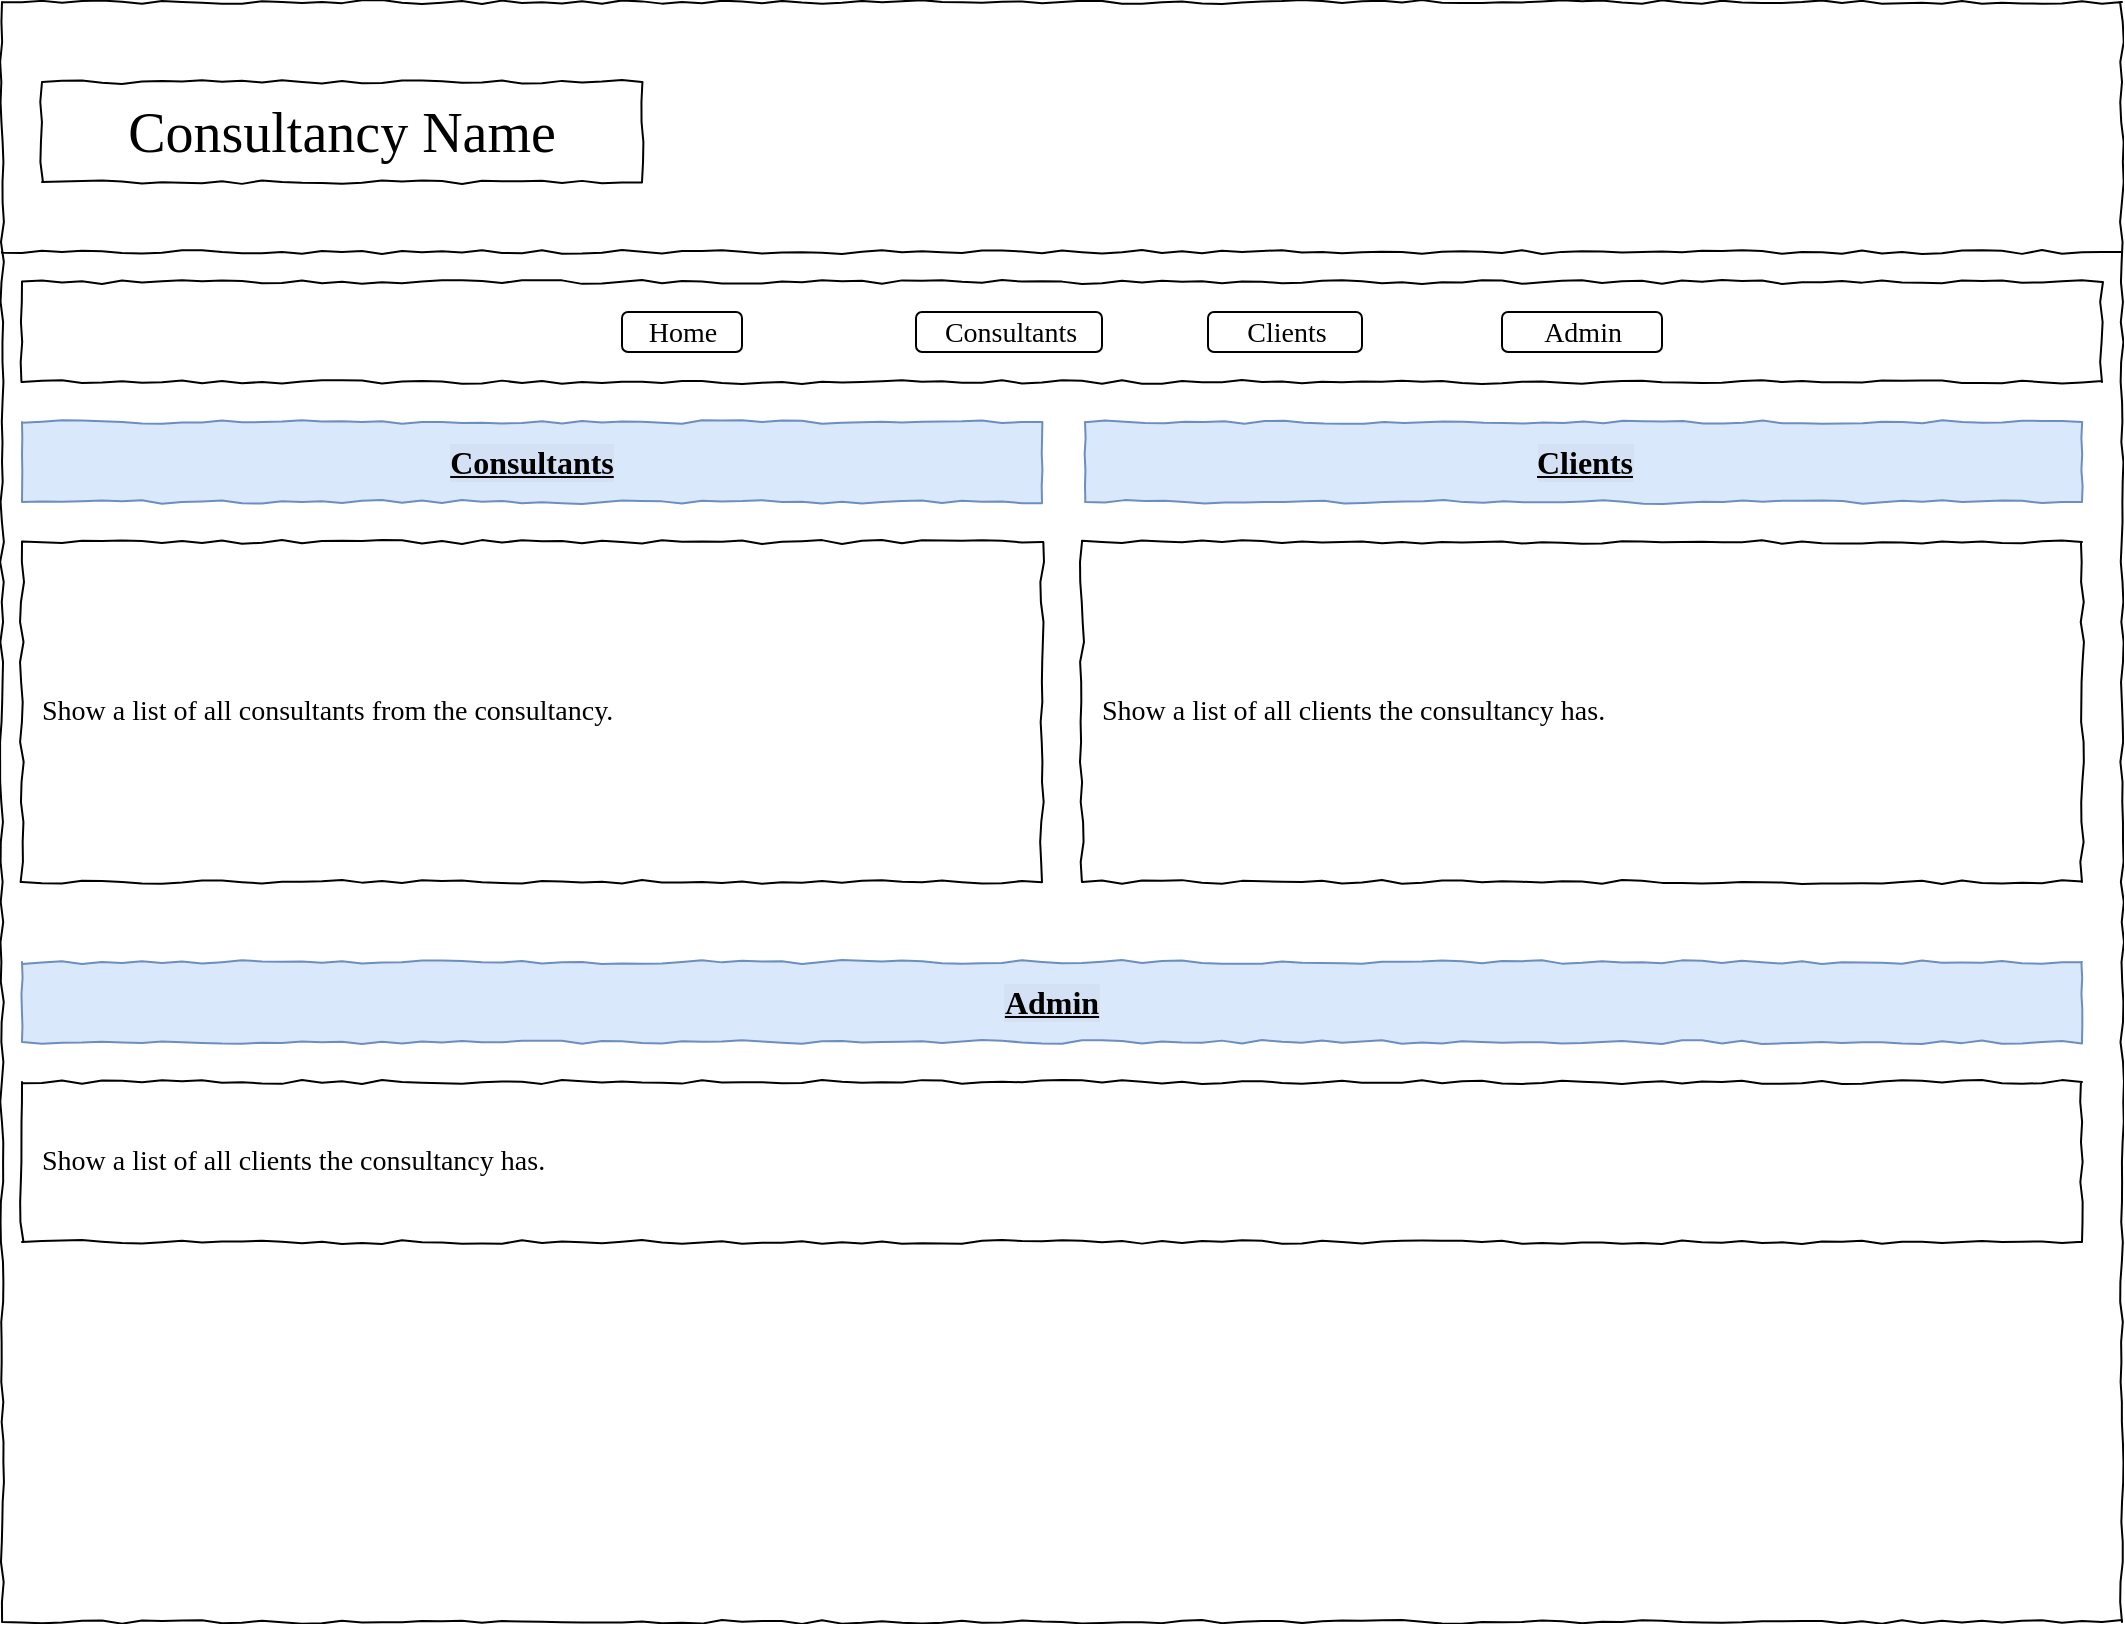 <mxfile version="14.4.9" type="device" pages="4"><diagram name="Home" id="03018318-947c-dd8e-b7a3-06fadd420f32"><mxGraphModel dx="1351" dy="841" grid="1" gridSize="10" guides="1" tooltips="1" connect="1" arrows="1" fold="1" page="1" pageScale="1" pageWidth="1100" pageHeight="850" background="#ffffff" math="0" shadow="0"><root><mxCell id="0"/><mxCell id="1" parent="0"/><mxCell id="677b7b8949515195-1" value="" style="whiteSpace=wrap;html=1;rounded=0;shadow=0;labelBackgroundColor=none;strokeColor=#000000;strokeWidth=1;fillColor=none;fontFamily=Verdana;fontSize=12;fontColor=#000000;align=center;comic=1;" parent="1" vertex="1"><mxGeometry x="20" y="20" width="1060" height="810" as="geometry"/></mxCell><mxCell id="677b7b8949515195-2" value="Consultancy Name" style="whiteSpace=wrap;html=1;rounded=0;shadow=0;labelBackgroundColor=none;strokeWidth=1;fontFamily=Verdana;fontSize=28;align=center;comic=1;" parent="1" vertex="1"><mxGeometry x="40" y="60" width="300" height="50" as="geometry"/></mxCell><mxCell id="677b7b8949515195-9" value="" style="line;strokeWidth=1;html=1;rounded=0;shadow=0;labelBackgroundColor=none;fillColor=none;fontFamily=Verdana;fontSize=14;fontColor=#000000;align=center;comic=1;" parent="1" vertex="1"><mxGeometry x="20" y="140" width="1060" height="10" as="geometry"/></mxCell><mxCell id="677b7b8949515195-10" value="" style="whiteSpace=wrap;html=1;rounded=0;shadow=0;labelBackgroundColor=none;strokeWidth=1;fillColor=none;fontFamily=Verdana;fontSize=12;align=center;comic=1;" parent="1" vertex="1"><mxGeometry x="30" y="160" width="1040" height="50" as="geometry"/></mxCell><mxCell id="677b7b8949515195-11" value="Home" style="text;html=1;points=[];align=center;verticalAlign=top;spacingTop=-4;fontSize=14;fontFamily=Verdana;rounded=1;strokeColor=#000000;" parent="1" vertex="1"><mxGeometry x="330" y="175" width="60" height="20" as="geometry"/></mxCell><mxCell id="677b7b8949515195-12" value="Consultants" style="text;html=1;points=[];align=center;verticalAlign=top;spacingTop=-4;fontSize=14;fontFamily=Verdana;rounded=1;strokeColor=#000000;" parent="1" vertex="1"><mxGeometry x="477" y="175" width="93" height="20" as="geometry"/></mxCell><mxCell id="677b7b8949515195-13" value="Clients" style="text;html=1;points=[];align=center;verticalAlign=top;spacingTop=-4;fontSize=14;fontFamily=Verdana;rounded=1;strokeColor=#000000;" parent="1" vertex="1"><mxGeometry x="623" y="175" width="77" height="20" as="geometry"/></mxCell><mxCell id="677b7b8949515195-14" value="Admin" style="text;html=1;points=[];align=center;verticalAlign=top;spacingTop=-4;fontSize=14;fontFamily=Verdana;rounded=1;strokeColor=#000000;" parent="1" vertex="1"><mxGeometry x="770" y="175" width="80" height="20" as="geometry"/></mxCell><mxCell id="Cu94C7haegYUh5qhPoL_-1" value="&lt;div style=&quot;font-size: 14px;&quot;&gt;&lt;span style=&quot;font-size: 14px&quot;&gt;Show a list of all consultants from the consultancy.&lt;/span&gt;&lt;/div&gt;" style="whiteSpace=wrap;html=1;rounded=0;shadow=0;labelBackgroundColor=none;strokeWidth=1;fillColor=none;fontFamily=Verdana;fontSize=14;align=left;verticalAlign=middle;spacing=10;comic=1;" vertex="1" parent="1"><mxGeometry x="30" y="290" width="510" height="170" as="geometry"/></mxCell><mxCell id="Cu94C7haegYUh5qhPoL_-2" value="&lt;div style=&quot;text-align: justify ; font-size: 16px&quot;&gt;Consultants&lt;/div&gt;" style="whiteSpace=wrap;html=1;rounded=0;shadow=0;labelBackgroundColor=#D4E1F5;strokeWidth=1;fillColor=#dae8fc;fontFamily=Verdana;fontSize=16;align=center;verticalAlign=middle;spacing=10;comic=1;fontStyle=5;strokeColor=#6c8ebf;" vertex="1" parent="1"><mxGeometry x="30" y="230" width="510" height="40" as="geometry"/></mxCell><mxCell id="6YjKScocniS8xy8GCHPm-1" value="&lt;div style=&quot;text-align: justify ; font-size: 16px&quot;&gt;Clients&lt;/div&gt;" style="whiteSpace=wrap;html=1;rounded=0;shadow=0;labelBackgroundColor=#D4E1F5;strokeWidth=1;fillColor=#dae8fc;fontFamily=Verdana;fontSize=16;align=center;verticalAlign=middle;spacing=10;comic=1;fontStyle=5;strokeColor=#6c8ebf;" vertex="1" parent="1"><mxGeometry x="561.5" y="230" width="498.5" height="40" as="geometry"/></mxCell><mxCell id="6YjKScocniS8xy8GCHPm-2" value="&lt;div style=&quot;font-size: 14px&quot;&gt;&lt;span style=&quot;font-size: 14px&quot;&gt;Show a list of all clients the consultancy has.&lt;/span&gt;&lt;/div&gt;" style="whiteSpace=wrap;html=1;rounded=0;shadow=0;labelBackgroundColor=none;strokeWidth=1;fillColor=none;fontFamily=Verdana;fontSize=14;align=left;verticalAlign=middle;spacing=10;comic=1;" vertex="1" parent="1"><mxGeometry x="560" y="290" width="500" height="170" as="geometry"/></mxCell><mxCell id="OzEfw0SXscme4z5o7hH3-1" value="&lt;div style=&quot;text-align: justify ; font-size: 16px&quot;&gt;Admin&lt;/div&gt;" style="whiteSpace=wrap;html=1;rounded=0;shadow=0;labelBackgroundColor=#D4E1F5;strokeWidth=1;fillColor=#dae8fc;fontFamily=Verdana;fontSize=16;align=center;verticalAlign=middle;spacing=10;comic=1;fontStyle=5;strokeColor=#6c8ebf;" vertex="1" parent="1"><mxGeometry x="30" y="500" width="1030" height="40" as="geometry"/></mxCell><mxCell id="OzEfw0SXscme4z5o7hH3-2" value="&lt;div style=&quot;font-size: 14px&quot;&gt;&lt;span style=&quot;font-size: 14px&quot;&gt;Show a list of all clients the consultancy has.&lt;/span&gt;&lt;/div&gt;" style="whiteSpace=wrap;html=1;rounded=0;shadow=0;labelBackgroundColor=none;strokeWidth=1;fillColor=none;fontFamily=Verdana;fontSize=14;align=left;verticalAlign=middle;spacing=10;comic=1;" vertex="1" parent="1"><mxGeometry x="30" y="560" width="1030" height="80" as="geometry"/></mxCell></root></mxGraphModel></diagram><diagram name="Consultants" id="TR7b4EdWroczCO0QRdHl"><mxGraphModel dx="1113" dy="693" grid="1" gridSize="10" guides="1" tooltips="1" connect="1" arrows="1" fold="1" page="1" pageScale="1" pageWidth="1100" pageHeight="850" background="#ffffff" math="0" shadow="0"><root><mxCell id="ig21zAJnsalI_mEk2WTA-0"/><mxCell id="ig21zAJnsalI_mEk2WTA-1" parent="ig21zAJnsalI_mEk2WTA-0"/><mxCell id="ig21zAJnsalI_mEk2WTA-2" value="" style="whiteSpace=wrap;html=1;rounded=0;shadow=0;labelBackgroundColor=none;strokeColor=#000000;strokeWidth=1;fillColor=none;fontFamily=Verdana;fontSize=12;fontColor=#000000;align=center;comic=1;" vertex="1" parent="ig21zAJnsalI_mEk2WTA-1"><mxGeometry x="20" y="20" width="1060" height="810" as="geometry"/></mxCell><mxCell id="ig21zAJnsalI_mEk2WTA-3" value="Consultancy Name" style="whiteSpace=wrap;html=1;rounded=0;shadow=0;labelBackgroundColor=none;strokeWidth=1;fontFamily=Verdana;fontSize=28;align=center;comic=1;" vertex="1" parent="ig21zAJnsalI_mEk2WTA-1"><mxGeometry x="40" y="60" width="300" height="50" as="geometry"/></mxCell><mxCell id="ig21zAJnsalI_mEk2WTA-4" value="" style="whiteSpace=wrap;html=1;rounded=0;shadow=0;labelBackgroundColor=none;strokeWidth=1;fillColor=none;fontFamily=Verdana;fontSize=12;align=center;comic=1;" vertex="1" parent="ig21zAJnsalI_mEk2WTA-1"><mxGeometry x="30" y="330" width="780" height="350" as="geometry"/></mxCell><mxCell id="ig21zAJnsalI_mEk2WTA-5" value="" style="line;strokeWidth=1;html=1;rounded=0;shadow=0;labelBackgroundColor=none;fillColor=none;fontFamily=Verdana;fontSize=14;fontColor=#000000;align=center;comic=1;" vertex="1" parent="ig21zAJnsalI_mEk2WTA-1"><mxGeometry x="20" y="140" width="1060" height="10" as="geometry"/></mxCell><mxCell id="ig21zAJnsalI_mEk2WTA-6" value="" style="whiteSpace=wrap;html=1;rounded=0;shadow=0;labelBackgroundColor=none;strokeWidth=1;fillColor=none;fontFamily=Verdana;fontSize=12;align=center;comic=1;" vertex="1" parent="ig21zAJnsalI_mEk2WTA-1"><mxGeometry x="30" y="160" width="1040" height="50" as="geometry"/></mxCell><mxCell id="ig21zAJnsalI_mEk2WTA-7" value="Home" style="text;html=1;points=[];align=center;verticalAlign=top;spacingTop=-4;fontSize=14;fontFamily=Verdana;rounded=1;strokeColor=#000000;" vertex="1" parent="ig21zAJnsalI_mEk2WTA-1"><mxGeometry x="330" y="175" width="60" height="20" as="geometry"/></mxCell><mxCell id="ig21zAJnsalI_mEk2WTA-8" value="Consultants" style="text;html=1;points=[];align=center;verticalAlign=top;spacingTop=-4;fontSize=14;fontFamily=Verdana;rounded=1;strokeColor=#000000;" vertex="1" parent="ig21zAJnsalI_mEk2WTA-1"><mxGeometry x="477" y="175" width="93" height="20" as="geometry"/></mxCell><mxCell id="ig21zAJnsalI_mEk2WTA-9" value="Clients" style="text;html=1;points=[];align=center;verticalAlign=top;spacingTop=-4;fontSize=14;fontFamily=Verdana;rounded=1;strokeColor=#000000;" vertex="1" parent="ig21zAJnsalI_mEk2WTA-1"><mxGeometry x="623" y="175" width="77" height="20" as="geometry"/></mxCell><mxCell id="ig21zAJnsalI_mEk2WTA-10" value="Admin" style="text;html=1;points=[];align=center;verticalAlign=top;spacingTop=-4;fontSize=14;fontFamily=Verdana;rounded=1;strokeColor=#000000;" vertex="1" parent="ig21zAJnsalI_mEk2WTA-1"><mxGeometry x="770" y="175" width="80" height="20" as="geometry"/></mxCell><mxCell id="ig21zAJnsalI_mEk2WTA-11" value="&lt;div style=&quot;font-size: 14px;&quot;&gt;&lt;span style=&quot;font-size: 14px&quot;&gt;Show a list of all consultants from the consultancy.&lt;/span&gt;&lt;/div&gt;" style="whiteSpace=wrap;html=1;rounded=0;shadow=0;labelBackgroundColor=none;strokeWidth=1;fillColor=none;fontFamily=Verdana;fontSize=14;align=left;verticalAlign=middle;spacing=10;comic=1;" vertex="1" parent="ig21zAJnsalI_mEk2WTA-1"><mxGeometry x="30" y="268" width="780" height="52" as="geometry"/></mxCell><mxCell id="ig21zAJnsalI_mEk2WTA-14" value="Consultant 1" style="text;html=1;points=[];align=left;verticalAlign=top;spacingTop=-4;fontSize=14;fontFamily=Verdana" vertex="1" parent="ig21zAJnsalI_mEk2WTA-1"><mxGeometry x="40" y="350" width="170" height="20" as="geometry"/></mxCell><mxCell id="ig21zAJnsalI_mEk2WTA-15" value="Consultant 2" style="text;html=1;points=[];align=left;verticalAlign=top;spacingTop=-4;fontSize=14;fontFamily=Verdana" vertex="1" parent="ig21zAJnsalI_mEk2WTA-1"><mxGeometry x="40" y="386" width="170" height="20" as="geometry"/></mxCell><mxCell id="ig21zAJnsalI_mEk2WTA-16" value="Consultant 3" style="text;html=1;points=[];align=left;verticalAlign=top;spacingTop=-4;fontSize=14;fontFamily=Verdana" vertex="1" parent="ig21zAJnsalI_mEk2WTA-1"><mxGeometry x="40" y="421" width="170" height="20" as="geometry"/></mxCell><mxCell id="ig21zAJnsalI_mEk2WTA-17" value="Consultant 4" style="text;html=1;points=[];align=left;verticalAlign=top;spacingTop=-4;fontSize=14;fontFamily=Verdana" vertex="1" parent="ig21zAJnsalI_mEk2WTA-1"><mxGeometry x="40" y="457" width="170" height="20" as="geometry"/></mxCell><mxCell id="ig21zAJnsalI_mEk2WTA-18" value="Consultant 7" style="text;html=1;points=[];align=left;verticalAlign=top;spacingTop=-4;fontSize=14;fontFamily=Verdana" vertex="1" parent="ig21zAJnsalI_mEk2WTA-1"><mxGeometry x="40" y="564" width="170" height="20" as="geometry"/></mxCell><mxCell id="ig21zAJnsalI_mEk2WTA-19" value="Consultant 8" style="text;html=1;points=[];align=left;verticalAlign=top;spacingTop=-4;fontSize=14;fontFamily=Verdana" vertex="1" parent="ig21zAJnsalI_mEk2WTA-1"><mxGeometry x="40" y="600" width="170" height="20" as="geometry"/></mxCell><mxCell id="ig21zAJnsalI_mEk2WTA-20" value="Consultant 5" style="text;html=1;points=[];align=left;verticalAlign=top;spacingTop=-4;fontSize=14;fontFamily=Verdana" vertex="1" parent="ig21zAJnsalI_mEk2WTA-1"><mxGeometry x="40" y="493" width="170" height="20" as="geometry"/></mxCell><mxCell id="ig21zAJnsalI_mEk2WTA-21" value="Consultant 6" style="text;html=1;points=[];align=left;verticalAlign=top;spacingTop=-4;fontSize=14;fontFamily=Verdana" vertex="1" parent="ig21zAJnsalI_mEk2WTA-1"><mxGeometry x="40" y="529" width="170" height="20" as="geometry"/></mxCell><mxCell id="6eosW2OhMh44450nLbm3-0" value="&lt;div style=&quot;text-align: justify ; font-size: 16px&quot;&gt;Consultants&lt;/div&gt;" style="whiteSpace=wrap;html=1;rounded=0;shadow=0;labelBackgroundColor=#D4E1F5;strokeWidth=1;fillColor=#dae8fc;fontFamily=Verdana;fontSize=16;align=center;verticalAlign=middle;spacing=10;comic=1;fontStyle=5;strokeColor=#6c8ebf;" vertex="1" parent="ig21zAJnsalI_mEk2WTA-1"><mxGeometry x="30" y="220" width="200" height="40" as="geometry"/></mxCell></root></mxGraphModel></diagram><diagram name="Clients" id="ntwtW-UaCHlwwayfI2Wm"><mxGraphModel dx="946" dy="589" grid="1" gridSize="10" guides="1" tooltips="1" connect="1" arrows="1" fold="1" page="1" pageScale="1" pageWidth="1100" pageHeight="850" background="#ffffff" math="0" shadow="0"><root><mxCell id="xP6duRc6hlVCOMS5BKuI-0"/><mxCell id="xP6duRc6hlVCOMS5BKuI-1" parent="xP6duRc6hlVCOMS5BKuI-0"/><mxCell id="xP6duRc6hlVCOMS5BKuI-2" value="" style="whiteSpace=wrap;html=1;rounded=0;shadow=0;labelBackgroundColor=none;strokeColor=#000000;strokeWidth=1;fillColor=none;fontFamily=Verdana;fontSize=12;fontColor=#000000;align=center;comic=1;" vertex="1" parent="xP6duRc6hlVCOMS5BKuI-1"><mxGeometry x="20" y="20" width="1060" height="810" as="geometry"/></mxCell><mxCell id="xP6duRc6hlVCOMS5BKuI-3" value="Consultancy Name" style="whiteSpace=wrap;html=1;rounded=0;shadow=0;labelBackgroundColor=none;strokeWidth=1;fontFamily=Verdana;fontSize=28;align=center;comic=1;" vertex="1" parent="xP6duRc6hlVCOMS5BKuI-1"><mxGeometry x="40" y="60" width="300" height="50" as="geometry"/></mxCell><mxCell id="xP6duRc6hlVCOMS5BKuI-4" value="" style="whiteSpace=wrap;html=1;rounded=0;shadow=0;labelBackgroundColor=none;strokeWidth=1;fillColor=none;fontFamily=Verdana;fontSize=12;align=center;comic=1;" vertex="1" parent="xP6duRc6hlVCOMS5BKuI-1"><mxGeometry x="30" y="330" width="780" height="350" as="geometry"/></mxCell><mxCell id="xP6duRc6hlVCOMS5BKuI-5" value="" style="line;strokeWidth=1;html=1;rounded=0;shadow=0;labelBackgroundColor=none;fillColor=none;fontFamily=Verdana;fontSize=14;fontColor=#000000;align=center;comic=1;" vertex="1" parent="xP6duRc6hlVCOMS5BKuI-1"><mxGeometry x="20" y="140" width="1060" height="10" as="geometry"/></mxCell><mxCell id="xP6duRc6hlVCOMS5BKuI-6" value="" style="whiteSpace=wrap;html=1;rounded=0;shadow=0;labelBackgroundColor=none;strokeWidth=1;fillColor=none;fontFamily=Verdana;fontSize=12;align=center;comic=1;" vertex="1" parent="xP6duRc6hlVCOMS5BKuI-1"><mxGeometry x="30" y="160" width="1040" height="50" as="geometry"/></mxCell><mxCell id="xP6duRc6hlVCOMS5BKuI-7" value="Home" style="text;html=1;points=[];align=center;verticalAlign=top;spacingTop=-4;fontSize=14;fontFamily=Verdana;rounded=1;strokeColor=#000000;" vertex="1" parent="xP6duRc6hlVCOMS5BKuI-1"><mxGeometry x="330" y="175" width="60" height="20" as="geometry"/></mxCell><mxCell id="xP6duRc6hlVCOMS5BKuI-8" value="Consultants" style="text;html=1;points=[];align=center;verticalAlign=top;spacingTop=-4;fontSize=14;fontFamily=Verdana;rounded=1;strokeColor=#000000;" vertex="1" parent="xP6duRc6hlVCOMS5BKuI-1"><mxGeometry x="477" y="175" width="93" height="20" as="geometry"/></mxCell><mxCell id="xP6duRc6hlVCOMS5BKuI-9" value="Clients" style="text;html=1;points=[];align=center;verticalAlign=top;spacingTop=-4;fontSize=14;fontFamily=Verdana;rounded=1;strokeColor=#000000;" vertex="1" parent="xP6duRc6hlVCOMS5BKuI-1"><mxGeometry x="623" y="175" width="77" height="20" as="geometry"/></mxCell><mxCell id="xP6duRc6hlVCOMS5BKuI-10" value="Admin" style="text;html=1;points=[];align=center;verticalAlign=top;spacingTop=-4;fontSize=14;fontFamily=Verdana;rounded=1;strokeColor=#000000;" vertex="1" parent="xP6duRc6hlVCOMS5BKuI-1"><mxGeometry x="770" y="175" width="80" height="20" as="geometry"/></mxCell><mxCell id="xP6duRc6hlVCOMS5BKuI-14" value="Client 1" style="text;html=1;points=[];align=left;verticalAlign=top;spacingTop=-4;fontSize=14;fontFamily=Verdana" vertex="1" parent="xP6duRc6hlVCOMS5BKuI-1"><mxGeometry x="40" y="350" width="170" height="20" as="geometry"/></mxCell><mxCell id="0k_qRobEdy7-GcoTHvCa-0" value="&lt;div style=&quot;text-align: justify ; font-size: 16px&quot;&gt;Clients&lt;/div&gt;" style="whiteSpace=wrap;html=1;rounded=0;shadow=0;labelBackgroundColor=#D4E1F5;strokeWidth=1;fillColor=#dae8fc;fontFamily=Verdana;fontSize=16;align=center;verticalAlign=middle;spacing=10;comic=1;fontStyle=5;strokeColor=#6c8ebf;" vertex="1" parent="xP6duRc6hlVCOMS5BKuI-1"><mxGeometry x="30" y="220" width="200" height="40" as="geometry"/></mxCell><mxCell id="oV8yZvboYes0FcCO0oK6-1" value="&lt;div style=&quot;font-size: 14px&quot;&gt;&lt;span style=&quot;font-size: 14px&quot;&gt;Show a list of all clients the consultancy has.&lt;/span&gt;&lt;/div&gt;" style="whiteSpace=wrap;html=1;rounded=0;shadow=0;labelBackgroundColor=none;strokeWidth=1;fillColor=none;fontFamily=Verdana;fontSize=14;align=left;verticalAlign=middle;spacing=10;comic=1;" vertex="1" parent="xP6duRc6hlVCOMS5BKuI-1"><mxGeometry x="30" y="270" width="780" height="52" as="geometry"/></mxCell><mxCell id="oV8yZvboYes0FcCO0oK6-2" value="Client 2" style="text;html=1;points=[];align=left;verticalAlign=top;spacingTop=-4;fontSize=14;fontFamily=Verdana" vertex="1" parent="xP6duRc6hlVCOMS5BKuI-1"><mxGeometry x="40" y="386" width="170" height="20" as="geometry"/></mxCell><mxCell id="oV8yZvboYes0FcCO0oK6-3" value="Client 8" style="text;html=1;points=[];align=left;verticalAlign=top;spacingTop=-4;fontSize=14;fontFamily=Verdana" vertex="1" parent="xP6duRc6hlVCOMS5BKuI-1"><mxGeometry x="40" y="600" width="170" height="20" as="geometry"/></mxCell><mxCell id="oV8yZvboYes0FcCO0oK6-4" value="Client 3" style="text;html=1;points=[];align=left;verticalAlign=top;spacingTop=-4;fontSize=14;fontFamily=Verdana" vertex="1" parent="xP6duRc6hlVCOMS5BKuI-1"><mxGeometry x="40" y="421" width="170" height="20" as="geometry"/></mxCell><mxCell id="oV8yZvboYes0FcCO0oK6-5" value="Client 7" style="text;html=1;points=[];align=left;verticalAlign=top;spacingTop=-4;fontSize=14;fontFamily=Verdana" vertex="1" parent="xP6duRc6hlVCOMS5BKuI-1"><mxGeometry x="40" y="564" width="170" height="20" as="geometry"/></mxCell><mxCell id="oV8yZvboYes0FcCO0oK6-6" value="Client 4" style="text;html=1;points=[];align=left;verticalAlign=top;spacingTop=-4;fontSize=14;fontFamily=Verdana" vertex="1" parent="xP6duRc6hlVCOMS5BKuI-1"><mxGeometry x="40" y="457" width="170" height="20" as="geometry"/></mxCell><mxCell id="oV8yZvboYes0FcCO0oK6-7" value="Client 5" style="text;html=1;points=[];align=left;verticalAlign=top;spacingTop=-4;fontSize=14;fontFamily=Verdana" vertex="1" parent="xP6duRc6hlVCOMS5BKuI-1"><mxGeometry x="40" y="493" width="170" height="20" as="geometry"/></mxCell><mxCell id="oV8yZvboYes0FcCO0oK6-8" value="Client 6" style="text;html=1;points=[];align=left;verticalAlign=top;spacingTop=-4;fontSize=14;fontFamily=Verdana" vertex="1" parent="xP6duRc6hlVCOMS5BKuI-1"><mxGeometry x="40" y="529" width="170" height="20" as="geometry"/></mxCell></root></mxGraphModel></diagram><diagram name="Admin" id="UjklMGxk9fyThyqI8xET"><mxGraphModel dx="1113" dy="693" grid="1" gridSize="10" guides="1" tooltips="1" connect="1" arrows="1" fold="1" page="1" pageScale="1" pageWidth="1100" pageHeight="850" background="#ffffff" math="0" shadow="0"><root><mxCell id="OtWFno97pSBKvskqNrHI-0"/><mxCell id="OtWFno97pSBKvskqNrHI-1" parent="OtWFno97pSBKvskqNrHI-0"/><mxCell id="OtWFno97pSBKvskqNrHI-2" value="" style="whiteSpace=wrap;html=1;rounded=0;shadow=0;labelBackgroundColor=none;strokeColor=#000000;strokeWidth=1;fillColor=none;fontFamily=Verdana;fontSize=12;fontColor=#000000;align=center;comic=1;" vertex="1" parent="OtWFno97pSBKvskqNrHI-1"><mxGeometry x="20" y="20" width="1060" height="810" as="geometry"/></mxCell><mxCell id="OtWFno97pSBKvskqNrHI-3" value="Consultancy Name" style="whiteSpace=wrap;html=1;rounded=0;shadow=0;labelBackgroundColor=none;strokeWidth=1;fontFamily=Verdana;fontSize=28;align=center;comic=1;" vertex="1" parent="OtWFno97pSBKvskqNrHI-1"><mxGeometry x="40" y="60" width="300" height="50" as="geometry"/></mxCell><mxCell id="OtWFno97pSBKvskqNrHI-5" value="" style="line;strokeWidth=1;html=1;rounded=0;shadow=0;labelBackgroundColor=none;fillColor=none;fontFamily=Verdana;fontSize=14;fontColor=#000000;align=center;comic=1;" vertex="1" parent="OtWFno97pSBKvskqNrHI-1"><mxGeometry x="20" y="140" width="1060" height="10" as="geometry"/></mxCell><mxCell id="OtWFno97pSBKvskqNrHI-6" value="" style="whiteSpace=wrap;html=1;rounded=0;shadow=0;labelBackgroundColor=none;strokeWidth=1;fillColor=none;fontFamily=Verdana;fontSize=12;align=center;comic=1;" vertex="1" parent="OtWFno97pSBKvskqNrHI-1"><mxGeometry x="30" y="160" width="1040" height="50" as="geometry"/></mxCell><mxCell id="OtWFno97pSBKvskqNrHI-7" value="Home" style="text;html=1;points=[];align=center;verticalAlign=top;spacingTop=-4;fontSize=14;fontFamily=Verdana;rounded=1;strokeColor=#000000;" vertex="1" parent="OtWFno97pSBKvskqNrHI-1"><mxGeometry x="330" y="175" width="60" height="20" as="geometry"/></mxCell><mxCell id="OtWFno97pSBKvskqNrHI-8" value="Consultants" style="text;html=1;points=[];align=center;verticalAlign=top;spacingTop=-4;fontSize=14;fontFamily=Verdana;rounded=1;strokeColor=#000000;" vertex="1" parent="OtWFno97pSBKvskqNrHI-1"><mxGeometry x="477" y="175" width="93" height="20" as="geometry"/></mxCell><mxCell id="OtWFno97pSBKvskqNrHI-9" value="Clients" style="text;html=1;points=[];align=center;verticalAlign=top;spacingTop=-4;fontSize=14;fontFamily=Verdana;rounded=1;strokeColor=#000000;" vertex="1" parent="OtWFno97pSBKvskqNrHI-1"><mxGeometry x="623" y="175" width="77" height="20" as="geometry"/></mxCell><mxCell id="OtWFno97pSBKvskqNrHI-10" value="Admin" style="text;html=1;points=[];align=center;verticalAlign=top;spacingTop=-4;fontSize=14;fontFamily=Verdana;rounded=1;strokeColor=#000000;" vertex="1" parent="OtWFno97pSBKvskqNrHI-1"><mxGeometry x="770" y="175" width="80" height="20" as="geometry"/></mxCell><mxCell id="OtWFno97pSBKvskqNrHI-11" value="&lt;div style=&quot;font-size: 16px;&quot;&gt;Administration page, that provides MI on consultants and clients.&lt;/div&gt;" style="whiteSpace=wrap;html=1;rounded=0;shadow=0;labelBackgroundColor=none;strokeWidth=1;fillColor=none;fontFamily=Verdana;fontSize=16;align=left;verticalAlign=top;spacing=10;comic=1;" vertex="1" parent="OtWFno97pSBKvskqNrHI-1"><mxGeometry x="30" y="270" width="790" height="130" as="geometry"/></mxCell><mxCell id="yGKro4iZfVg4Lah-jsqN-0" value="&lt;div style=&quot;text-align: justify ; font-size: 16px&quot;&gt;Admin&lt;/div&gt;" style="whiteSpace=wrap;html=1;rounded=0;shadow=0;labelBackgroundColor=#D4E1F5;strokeWidth=1;fillColor=#dae8fc;fontFamily=Verdana;fontSize=16;align=center;verticalAlign=middle;spacing=10;comic=1;fontStyle=5;strokeColor=#6c8ebf;" vertex="1" parent="OtWFno97pSBKvskqNrHI-1"><mxGeometry x="30" y="220" width="200" height="40" as="geometry"/></mxCell><mxCell id="QASZIDtYDtavB3O0K5VT-0" value="&lt;div style=&quot;font-size: 16px&quot;&gt;Consultant MI&lt;/div&gt;" style="whiteSpace=wrap;html=1;rounded=0;shadow=0;labelBackgroundColor=none;strokeWidth=1;fillColor=none;fontFamily=Verdana;fontSize=16;align=left;verticalAlign=top;spacing=10;comic=1;" vertex="1" parent="OtWFno97pSBKvskqNrHI-1"><mxGeometry x="30" y="470" width="790" height="90" as="geometry"/></mxCell><mxCell id="QASZIDtYDtavB3O0K5VT-1" value="&lt;div style=&quot;text-align: justify ; font-size: 16px&quot;&gt;Consultants&lt;/div&gt;" style="whiteSpace=wrap;html=1;rounded=0;shadow=0;labelBackgroundColor=#D4E1F5;strokeWidth=1;fillColor=#dae8fc;fontFamily=Verdana;fontSize=16;align=center;verticalAlign=middle;spacing=10;comic=1;fontStyle=5;strokeColor=#6c8ebf;" vertex="1" parent="OtWFno97pSBKvskqNrHI-1"><mxGeometry x="30" y="420" width="200" height="40" as="geometry"/></mxCell><mxCell id="QASZIDtYDtavB3O0K5VT-2" value="&lt;div style=&quot;font-size: 16px&quot;&gt;Client MI&lt;/div&gt;" style="whiteSpace=wrap;html=1;rounded=0;shadow=0;labelBackgroundColor=none;strokeWidth=1;fillColor=none;fontFamily=Verdana;fontSize=16;align=left;verticalAlign=top;spacing=10;comic=1;" vertex="1" parent="OtWFno97pSBKvskqNrHI-1"><mxGeometry x="30" y="630" width="790" height="90" as="geometry"/></mxCell><mxCell id="QASZIDtYDtavB3O0K5VT-3" value="&lt;div style=&quot;text-align: justify ; font-size: 16px&quot;&gt;Client&lt;/div&gt;" style="whiteSpace=wrap;html=1;rounded=0;shadow=0;labelBackgroundColor=#D4E1F5;strokeWidth=1;fillColor=#dae8fc;fontFamily=Verdana;fontSize=16;align=center;verticalAlign=middle;spacing=10;comic=1;fontStyle=5;strokeColor=#6c8ebf;" vertex="1" parent="OtWFno97pSBKvskqNrHI-1"><mxGeometry x="30" y="580" width="200" height="40" as="geometry"/></mxCell></root></mxGraphModel></diagram></mxfile>